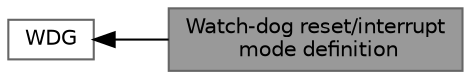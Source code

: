 digraph "Watch-dog reset/interrupt mode definition"
{
 // LATEX_PDF_SIZE
  bgcolor="transparent";
  edge [fontname=Helvetica,fontsize=10,labelfontname=Helvetica,labelfontsize=10];
  node [fontname=Helvetica,fontsize=10,shape=box,height=0.2,width=0.4];
  rankdir=LR;
  Node2 [label="WDG",height=0.2,width=0.4,color="grey40", fillcolor="white", style="filled",URL="$group___w_d_g.html",tooltip=" "];
  Node1 [label="Watch-dog reset/interrupt\l mode definition",height=0.2,width=0.4,color="gray40", fillcolor="grey60", style="filled", fontcolor="black",tooltip=" "];
  Node2->Node1 [shape=plaintext, dir="back", style="solid"];
}
